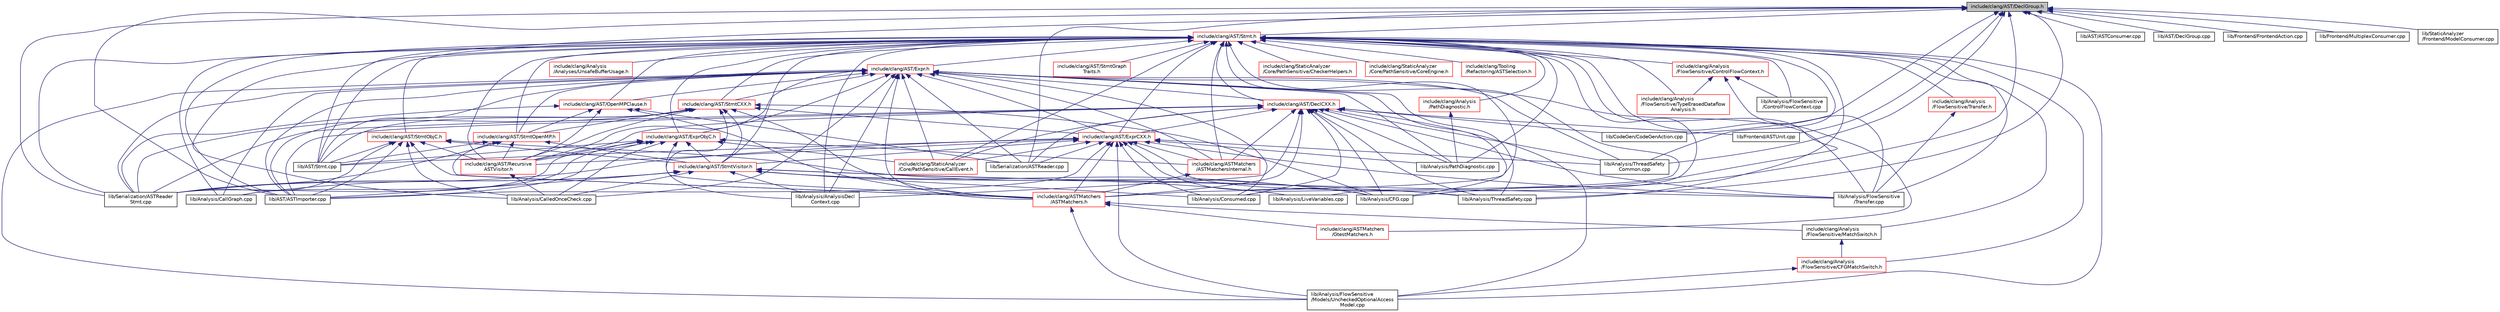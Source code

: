 digraph "include/clang/AST/DeclGroup.h"
{
 // LATEX_PDF_SIZE
  bgcolor="transparent";
  edge [fontname="Helvetica",fontsize="10",labelfontname="Helvetica",labelfontsize="10"];
  node [fontname="Helvetica",fontsize="10",shape=record];
  Node1 [label="include/clang/AST/DeclGroup.h",height=0.2,width=0.4,color="black", fillcolor="grey75", style="filled", fontcolor="black",tooltip=" "];
  Node1 -> Node2 [dir="back",color="midnightblue",fontsize="10",style="solid",fontname="Helvetica"];
  Node2 [label="include/clang/AST/Stmt.h",height=0.2,width=0.4,color="red",URL="$Stmt_8h.html",tooltip=" "];
  Node2 -> Node3 [dir="back",color="midnightblue",fontsize="10",style="solid",fontname="Helvetica"];
  Node3 [label="include/clang/Analysis\l/Analyses/UnsafeBufferUsage.h",height=0.2,width=0.4,color="red",URL="$UnsafeBufferUsage_8h.html",tooltip=" "];
  Node2 -> Node6 [dir="back",color="midnightblue",fontsize="10",style="solid",fontname="Helvetica"];
  Node6 [label="include/clang/Analysis\l/FlowSensitive/CFGMatchSwitch.h",height=0.2,width=0.4,color="red",URL="$CFGMatchSwitch_8h.html",tooltip=" "];
  Node6 -> Node8 [dir="back",color="midnightblue",fontsize="10",style="solid",fontname="Helvetica"];
  Node8 [label="lib/Analysis/FlowSensitive\l/Models/UncheckedOptionalAccess\lModel.cpp",height=0.2,width=0.4,color="black",URL="$UncheckedOptionalAccessModel_8cpp.html",tooltip=" "];
  Node2 -> Node9 [dir="back",color="midnightblue",fontsize="10",style="solid",fontname="Helvetica"];
  Node9 [label="include/clang/Analysis\l/FlowSensitive/ControlFlowContext.h",height=0.2,width=0.4,color="red",URL="$ControlFlowContext_8h.html",tooltip=" "];
  Node9 -> Node21 [dir="back",color="midnightblue",fontsize="10",style="solid",fontname="Helvetica"];
  Node21 [label="include/clang/Analysis\l/FlowSensitive/TypeErasedDataflow\lAnalysis.h",height=0.2,width=0.4,color="red",URL="$TypeErasedDataflowAnalysis_8h.html",tooltip=" "];
  Node9 -> Node24 [dir="back",color="midnightblue",fontsize="10",style="solid",fontname="Helvetica"];
  Node24 [label="lib/Analysis/FlowSensitive\l/ControlFlowContext.cpp",height=0.2,width=0.4,color="black",URL="$ControlFlowContext_8cpp.html",tooltip=" "];
  Node9 -> Node15 [dir="back",color="midnightblue",fontsize="10",style="solid",fontname="Helvetica"];
  Node15 [label="lib/Analysis/FlowSensitive\l/Transfer.cpp",height=0.2,width=0.4,color="black",URL="$Transfer_8cpp.html",tooltip=" "];
  Node2 -> Node18 [dir="back",color="midnightblue",fontsize="10",style="solid",fontname="Helvetica"];
  Node18 [label="include/clang/Analysis\l/FlowSensitive/MatchSwitch.h",height=0.2,width=0.4,color="black",URL="$MatchSwitch_8h.html",tooltip=" "];
  Node18 -> Node6 [dir="back",color="midnightblue",fontsize="10",style="solid",fontname="Helvetica"];
  Node2 -> Node19 [dir="back",color="midnightblue",fontsize="10",style="solid",fontname="Helvetica"];
  Node19 [label="include/clang/Analysis\l/FlowSensitive/Transfer.h",height=0.2,width=0.4,color="red",URL="$Transfer_8h.html",tooltip=" "];
  Node19 -> Node15 [dir="back",color="midnightblue",fontsize="10",style="solid",fontname="Helvetica"];
  Node2 -> Node21 [dir="back",color="midnightblue",fontsize="10",style="solid",fontname="Helvetica"];
  Node2 -> Node25 [dir="back",color="midnightblue",fontsize="10",style="solid",fontname="Helvetica"];
  Node25 [label="include/clang/Analysis\l/PathDiagnostic.h",height=0.2,width=0.4,color="red",URL="$PathDiagnostic_8h.html",tooltip=" "];
  Node25 -> Node247 [dir="back",color="midnightblue",fontsize="10",style="solid",fontname="Helvetica"];
  Node247 [label="lib/Analysis/PathDiagnostic.cpp",height=0.2,width=0.4,color="black",URL="$PathDiagnostic_8cpp.html",tooltip=" "];
  Node2 -> Node248 [dir="back",color="midnightblue",fontsize="10",style="solid",fontname="Helvetica"];
  Node248 [label="include/clang/AST/DeclCXX.h",height=0.2,width=0.4,color="red",URL="$DeclCXX_8h.html",tooltip=" "];
  Node248 -> Node570 [dir="back",color="midnightblue",fontsize="10",style="solid",fontname="Helvetica"];
  Node570 [label="include/clang/AST/ExprCXX.h",height=0.2,width=0.4,color="red",URL="$ExprCXX_8h.html",tooltip=" "];
  Node570 -> Node453 [dir="back",color="midnightblue",fontsize="10",style="solid",fontname="Helvetica"];
  Node453 [label="include/clang/AST/Recursive\lASTVisitor.h",height=0.2,width=0.4,color="red",URL="$RecursiveASTVisitor_8h.html",tooltip=" "];
  Node453 -> Node458 [dir="back",color="midnightblue",fontsize="10",style="solid",fontname="Helvetica"];
  Node458 [label="lib/Analysis/CalledOnceCheck.cpp",height=0.2,width=0.4,color="black",URL="$CalledOnceCheck_8cpp.html",tooltip=" "];
  Node570 -> Node496 [dir="back",color="midnightblue",fontsize="10",style="solid",fontname="Helvetica"];
  Node496 [label="include/clang/AST/StmtVisitor.h",height=0.2,width=0.4,color="red",URL="$StmtVisitor_8h.html",tooltip=" "];
  Node496 -> Node504 [dir="back",color="midnightblue",fontsize="10",style="solid",fontname="Helvetica"];
  Node504 [label="lib/Analysis/AnalysisDecl\lContext.cpp",height=0.2,width=0.4,color="black",URL="$AnalysisDeclContext_8cpp.html",tooltip=" "];
  Node496 -> Node458 [dir="back",color="midnightblue",fontsize="10",style="solid",fontname="Helvetica"];
  Node496 -> Node455 [dir="back",color="midnightblue",fontsize="10",style="solid",fontname="Helvetica"];
  Node455 [label="lib/Analysis/CallGraph.cpp",height=0.2,width=0.4,color="black",URL="$CallGraph_8cpp.html",tooltip=" "];
  Node496 -> Node505 [dir="back",color="midnightblue",fontsize="10",style="solid",fontname="Helvetica"];
  Node505 [label="lib/Analysis/CFG.cpp",height=0.2,width=0.4,color="black",URL="$CFG_8cpp.html",tooltip=" "];
  Node496 -> Node506 [dir="back",color="midnightblue",fontsize="10",style="solid",fontname="Helvetica"];
  Node506 [label="lib/Analysis/Consumed.cpp",height=0.2,width=0.4,color="black",URL="$Consumed_8cpp.html",tooltip=" "];
  Node496 -> Node15 [dir="back",color="midnightblue",fontsize="10",style="solid",fontname="Helvetica"];
  Node496 -> Node507 [dir="back",color="midnightblue",fontsize="10",style="solid",fontname="Helvetica"];
  Node507 [label="lib/Analysis/LiveVariables.cpp",height=0.2,width=0.4,color="black",URL="$LiveVariables_8cpp.html",tooltip=" "];
  Node496 -> Node508 [dir="back",color="midnightblue",fontsize="10",style="solid",fontname="Helvetica"];
  Node508 [label="lib/Analysis/ThreadSafety.cpp",height=0.2,width=0.4,color="black",URL="$ThreadSafety_8cpp.html",tooltip=" "];
  Node496 -> Node446 [dir="back",color="midnightblue",fontsize="10",style="solid",fontname="Helvetica"];
  Node446 [label="lib/AST/ASTImporter.cpp",height=0.2,width=0.4,color="black",URL="$ASTImporter_8cpp.html",tooltip=" "];
  Node496 -> Node490 [dir="back",color="midnightblue",fontsize="10",style="solid",fontname="Helvetica"];
  Node490 [label="lib/Serialization/ASTReader\lStmt.cpp",height=0.2,width=0.4,color="black",URL="$ASTReaderStmt_8cpp.html",tooltip=" "];
  Node570 -> Node292 [dir="back",color="midnightblue",fontsize="10",style="solid",fontname="Helvetica"];
  Node292 [label="include/clang/ASTMatchers\l/ASTMatchers.h",height=0.2,width=0.4,color="red",URL="$ASTMatchers_8h.html",tooltip=" "];
  Node292 -> Node18 [dir="back",color="midnightblue",fontsize="10",style="solid",fontname="Helvetica"];
  Node292 -> Node321 [dir="back",color="midnightblue",fontsize="10",style="solid",fontname="Helvetica"];
  Node321 [label="include/clang/ASTMatchers\l/GtestMatchers.h",height=0.2,width=0.4,color="red",URL="$GtestMatchers_8h.html",tooltip=" "];
  Node292 -> Node8 [dir="back",color="midnightblue",fontsize="10",style="solid",fontname="Helvetica"];
  Node570 -> Node327 [dir="back",color="midnightblue",fontsize="10",style="solid",fontname="Helvetica"];
  Node327 [label="include/clang/ASTMatchers\l/ASTMatchersInternal.h",height=0.2,width=0.4,color="red",URL="$ASTMatchersInternal_8h.html",tooltip=" "];
  Node327 -> Node292 [dir="back",color="midnightblue",fontsize="10",style="solid",fontname="Helvetica"];
  Node570 -> Node71 [dir="back",color="midnightblue",fontsize="10",style="solid",fontname="Helvetica"];
  Node71 [label="include/clang/StaticAnalyzer\l/Core/PathSensitive/CallEvent.h",height=0.2,width=0.4,color="red",URL="$CallEvent_8h.html",tooltip=" "];
  Node570 -> Node505 [dir="back",color="midnightblue",fontsize="10",style="solid",fontname="Helvetica"];
  Node570 -> Node506 [dir="back",color="midnightblue",fontsize="10",style="solid",fontname="Helvetica"];
  Node570 -> Node8 [dir="back",color="midnightblue",fontsize="10",style="solid",fontname="Helvetica"];
  Node570 -> Node15 [dir="back",color="midnightblue",fontsize="10",style="solid",fontname="Helvetica"];
  Node570 -> Node247 [dir="back",color="midnightblue",fontsize="10",style="solid",fontname="Helvetica"];
  Node570 -> Node508 [dir="back",color="midnightblue",fontsize="10",style="solid",fontname="Helvetica"];
  Node570 -> Node578 [dir="back",color="midnightblue",fontsize="10",style="solid",fontname="Helvetica"];
  Node578 [label="lib/Analysis/ThreadSafety\lCommon.cpp",height=0.2,width=0.4,color="black",URL="$ThreadSafetyCommon_8cpp.html",tooltip=" "];
  Node570 -> Node446 [dir="back",color="midnightblue",fontsize="10",style="solid",fontname="Helvetica"];
  Node570 -> Node569 [dir="back",color="midnightblue",fontsize="10",style="solid",fontname="Helvetica"];
  Node569 [label="lib/AST/Stmt.cpp",height=0.2,width=0.4,color="black",URL="$Stmt_8cpp.html",tooltip=" "];
  Node570 -> Node485 [dir="back",color="midnightblue",fontsize="10",style="solid",fontname="Helvetica"];
  Node485 [label="lib/Serialization/ASTReader.cpp",height=0.2,width=0.4,color="black",URL="$ASTReader_8cpp.html",tooltip=" "];
  Node570 -> Node490 [dir="back",color="midnightblue",fontsize="10",style="solid",fontname="Helvetica"];
  Node248 -> Node453 [dir="back",color="midnightblue",fontsize="10",style="solid",fontname="Helvetica"];
  Node248 -> Node292 [dir="back",color="midnightblue",fontsize="10",style="solid",fontname="Helvetica"];
  Node248 -> Node327 [dir="back",color="midnightblue",fontsize="10",style="solid",fontname="Helvetica"];
  Node248 -> Node71 [dir="back",color="midnightblue",fontsize="10",style="solid",fontname="Helvetica"];
  Node248 -> Node504 [dir="back",color="midnightblue",fontsize="10",style="solid",fontname="Helvetica"];
  Node248 -> Node505 [dir="back",color="midnightblue",fontsize="10",style="solid",fontname="Helvetica"];
  Node248 -> Node506 [dir="back",color="midnightblue",fontsize="10",style="solid",fontname="Helvetica"];
  Node248 -> Node8 [dir="back",color="midnightblue",fontsize="10",style="solid",fontname="Helvetica"];
  Node248 -> Node15 [dir="back",color="midnightblue",fontsize="10",style="solid",fontname="Helvetica"];
  Node248 -> Node247 [dir="back",color="midnightblue",fontsize="10",style="solid",fontname="Helvetica"];
  Node248 -> Node508 [dir="back",color="midnightblue",fontsize="10",style="solid",fontname="Helvetica"];
  Node248 -> Node578 [dir="back",color="midnightblue",fontsize="10",style="solid",fontname="Helvetica"];
  Node248 -> Node446 [dir="back",color="midnightblue",fontsize="10",style="solid",fontname="Helvetica"];
  Node248 -> Node36 [dir="back",color="midnightblue",fontsize="10",style="solid",fontname="Helvetica"];
  Node36 [label="lib/CodeGen/CodeGenAction.cpp",height=0.2,width=0.4,color="black",URL="$CodeGenAction_8cpp.html",tooltip=" "];
  Node248 -> Node41 [dir="back",color="midnightblue",fontsize="10",style="solid",fontname="Helvetica"];
  Node41 [label="lib/Frontend/ASTUnit.cpp",height=0.2,width=0.4,color="black",URL="$ASTUnit_8cpp.html",tooltip=" "];
  Node248 -> Node485 [dir="back",color="midnightblue",fontsize="10",style="solid",fontname="Helvetica"];
  Node248 -> Node490 [dir="back",color="midnightblue",fontsize="10",style="solid",fontname="Helvetica"];
  Node2 -> Node751 [dir="back",color="midnightblue",fontsize="10",style="solid",fontname="Helvetica"];
  Node751 [label="include/clang/AST/Expr.h",height=0.2,width=0.4,color="red",URL="$Expr_8h.html",tooltip=" "];
  Node751 -> Node248 [dir="back",color="midnightblue",fontsize="10",style="solid",fontname="Helvetica"];
  Node751 -> Node570 [dir="back",color="midnightblue",fontsize="10",style="solid",fontname="Helvetica"];
  Node751 -> Node757 [dir="back",color="midnightblue",fontsize="10",style="solid",fontname="Helvetica"];
  Node757 [label="include/clang/AST/ExprObjC.h",height=0.2,width=0.4,color="red",URL="$ExprObjC_8h.html",tooltip=" "];
  Node757 -> Node453 [dir="back",color="midnightblue",fontsize="10",style="solid",fontname="Helvetica"];
  Node757 -> Node496 [dir="back",color="midnightblue",fontsize="10",style="solid",fontname="Helvetica"];
  Node757 -> Node292 [dir="back",color="midnightblue",fontsize="10",style="solid",fontname="Helvetica"];
  Node757 -> Node327 [dir="back",color="midnightblue",fontsize="10",style="solid",fontname="Helvetica"];
  Node757 -> Node71 [dir="back",color="midnightblue",fontsize="10",style="solid",fontname="Helvetica"];
  Node757 -> Node458 [dir="back",color="midnightblue",fontsize="10",style="solid",fontname="Helvetica"];
  Node757 -> Node455 [dir="back",color="midnightblue",fontsize="10",style="solid",fontname="Helvetica"];
  Node757 -> Node446 [dir="back",color="midnightblue",fontsize="10",style="solid",fontname="Helvetica"];
  Node757 -> Node569 [dir="back",color="midnightblue",fontsize="10",style="solid",fontname="Helvetica"];
  Node757 -> Node490 [dir="back",color="midnightblue",fontsize="10",style="solid",fontname="Helvetica"];
  Node751 -> Node761 [dir="back",color="midnightblue",fontsize="10",style="solid",fontname="Helvetica"];
  Node761 [label="include/clang/AST/OpenMPClause.h",height=0.2,width=0.4,color="red",URL="$OpenMPClause_8h.html",tooltip=" "];
  Node761 -> Node453 [dir="back",color="midnightblue",fontsize="10",style="solid",fontname="Helvetica"];
  Node761 -> Node762 [dir="back",color="midnightblue",fontsize="10",style="solid",fontname="Helvetica"];
  Node762 [label="include/clang/AST/StmtOpenMP.h",height=0.2,width=0.4,color="red",URL="$StmtOpenMP_8h.html",tooltip=" "];
  Node762 -> Node453 [dir="back",color="midnightblue",fontsize="10",style="solid",fontname="Helvetica"];
  Node762 -> Node496 [dir="back",color="midnightblue",fontsize="10",style="solid",fontname="Helvetica"];
  Node762 -> Node292 [dir="back",color="midnightblue",fontsize="10",style="solid",fontname="Helvetica"];
  Node762 -> Node569 [dir="back",color="midnightblue",fontsize="10",style="solid",fontname="Helvetica"];
  Node762 -> Node490 [dir="back",color="midnightblue",fontsize="10",style="solid",fontname="Helvetica"];
  Node761 -> Node292 [dir="back",color="midnightblue",fontsize="10",style="solid",fontname="Helvetica"];
  Node761 -> Node485 [dir="back",color="midnightblue",fontsize="10",style="solid",fontname="Helvetica"];
  Node761 -> Node490 [dir="back",color="midnightblue",fontsize="10",style="solid",fontname="Helvetica"];
  Node751 -> Node453 [dir="back",color="midnightblue",fontsize="10",style="solid",fontname="Helvetica"];
  Node751 -> Node766 [dir="back",color="midnightblue",fontsize="10",style="solid",fontname="Helvetica"];
  Node766 [label="include/clang/AST/StmtCXX.h",height=0.2,width=0.4,color="red",URL="$StmtCXX_8h.html",tooltip=" "];
  Node766 -> Node570 [dir="back",color="midnightblue",fontsize="10",style="solid",fontname="Helvetica"];
  Node766 -> Node453 [dir="back",color="midnightblue",fontsize="10",style="solid",fontname="Helvetica"];
  Node766 -> Node762 [dir="back",color="midnightblue",fontsize="10",style="solid",fontname="Helvetica"];
  Node766 -> Node496 [dir="back",color="midnightblue",fontsize="10",style="solid",fontname="Helvetica"];
  Node766 -> Node292 [dir="back",color="midnightblue",fontsize="10",style="solid",fontname="Helvetica"];
  Node766 -> Node504 [dir="back",color="midnightblue",fontsize="10",style="solid",fontname="Helvetica"];
  Node766 -> Node505 [dir="back",color="midnightblue",fontsize="10",style="solid",fontname="Helvetica"];
  Node766 -> Node446 [dir="back",color="midnightblue",fontsize="10",style="solid",fontname="Helvetica"];
  Node766 -> Node569 [dir="back",color="midnightblue",fontsize="10",style="solid",fontname="Helvetica"];
  Node766 -> Node490 [dir="back",color="midnightblue",fontsize="10",style="solid",fontname="Helvetica"];
  Node751 -> Node762 [dir="back",color="midnightblue",fontsize="10",style="solid",fontname="Helvetica"];
  Node751 -> Node292 [dir="back",color="midnightblue",fontsize="10",style="solid",fontname="Helvetica"];
  Node751 -> Node327 [dir="back",color="midnightblue",fontsize="10",style="solid",fontname="Helvetica"];
  Node751 -> Node71 [dir="back",color="midnightblue",fontsize="10",style="solid",fontname="Helvetica"];
  Node751 -> Node504 [dir="back",color="midnightblue",fontsize="10",style="solid",fontname="Helvetica"];
  Node751 -> Node458 [dir="back",color="midnightblue",fontsize="10",style="solid",fontname="Helvetica"];
  Node751 -> Node455 [dir="back",color="midnightblue",fontsize="10",style="solid",fontname="Helvetica"];
  Node751 -> Node505 [dir="back",color="midnightblue",fontsize="10",style="solid",fontname="Helvetica"];
  Node751 -> Node506 [dir="back",color="midnightblue",fontsize="10",style="solid",fontname="Helvetica"];
  Node751 -> Node8 [dir="back",color="midnightblue",fontsize="10",style="solid",fontname="Helvetica"];
  Node751 -> Node15 [dir="back",color="midnightblue",fontsize="10",style="solid",fontname="Helvetica"];
  Node751 -> Node247 [dir="back",color="midnightblue",fontsize="10",style="solid",fontname="Helvetica"];
  Node751 -> Node508 [dir="back",color="midnightblue",fontsize="10",style="solid",fontname="Helvetica"];
  Node751 -> Node578 [dir="back",color="midnightblue",fontsize="10",style="solid",fontname="Helvetica"];
  Node751 -> Node446 [dir="back",color="midnightblue",fontsize="10",style="solid",fontname="Helvetica"];
  Node751 -> Node569 [dir="back",color="midnightblue",fontsize="10",style="solid",fontname="Helvetica"];
  Node751 -> Node485 [dir="back",color="midnightblue",fontsize="10",style="solid",fontname="Helvetica"];
  Node751 -> Node490 [dir="back",color="midnightblue",fontsize="10",style="solid",fontname="Helvetica"];
  Node2 -> Node570 [dir="back",color="midnightblue",fontsize="10",style="solid",fontname="Helvetica"];
  Node2 -> Node757 [dir="back",color="midnightblue",fontsize="10",style="solid",fontname="Helvetica"];
  Node2 -> Node761 [dir="back",color="midnightblue",fontsize="10",style="solid",fontname="Helvetica"];
  Node2 -> Node453 [dir="back",color="midnightblue",fontsize="10",style="solid",fontname="Helvetica"];
  Node2 -> Node766 [dir="back",color="midnightblue",fontsize="10",style="solid",fontname="Helvetica"];
  Node2 -> Node788 [dir="back",color="midnightblue",fontsize="10",style="solid",fontname="Helvetica"];
  Node788 [label="include/clang/AST/StmtGraph\lTraits.h",height=0.2,width=0.4,color="red",URL="$StmtGraphTraits_8h.html",tooltip=" "];
  Node2 -> Node790 [dir="back",color="midnightblue",fontsize="10",style="solid",fontname="Helvetica"];
  Node790 [label="include/clang/AST/StmtObjC.h",height=0.2,width=0.4,color="red",URL="$StmtObjC_8h.html",tooltip=" "];
  Node790 -> Node453 [dir="back",color="midnightblue",fontsize="10",style="solid",fontname="Helvetica"];
  Node790 -> Node496 [dir="back",color="midnightblue",fontsize="10",style="solid",fontname="Helvetica"];
  Node790 -> Node292 [dir="back",color="midnightblue",fontsize="10",style="solid",fontname="Helvetica"];
  Node790 -> Node458 [dir="back",color="midnightblue",fontsize="10",style="solid",fontname="Helvetica"];
  Node790 -> Node505 [dir="back",color="midnightblue",fontsize="10",style="solid",fontname="Helvetica"];
  Node790 -> Node446 [dir="back",color="midnightblue",fontsize="10",style="solid",fontname="Helvetica"];
  Node790 -> Node569 [dir="back",color="midnightblue",fontsize="10",style="solid",fontname="Helvetica"];
  Node790 -> Node490 [dir="back",color="midnightblue",fontsize="10",style="solid",fontname="Helvetica"];
  Node2 -> Node762 [dir="back",color="midnightblue",fontsize="10",style="solid",fontname="Helvetica"];
  Node2 -> Node496 [dir="back",color="midnightblue",fontsize="10",style="solid",fontname="Helvetica"];
  Node2 -> Node292 [dir="back",color="midnightblue",fontsize="10",style="solid",fontname="Helvetica"];
  Node2 -> Node327 [dir="back",color="midnightblue",fontsize="10",style="solid",fontname="Helvetica"];
  Node2 -> Node321 [dir="back",color="midnightblue",fontsize="10",style="solid",fontname="Helvetica"];
  Node2 -> Node71 [dir="back",color="midnightblue",fontsize="10",style="solid",fontname="Helvetica"];
  Node2 -> Node791 [dir="back",color="midnightblue",fontsize="10",style="solid",fontname="Helvetica"];
  Node791 [label="include/clang/StaticAnalyzer\l/Core/PathSensitive/CheckerHelpers.h",height=0.2,width=0.4,color="red",URL="$CheckerHelpers_8h.html",tooltip=" "];
  Node2 -> Node232 [dir="back",color="midnightblue",fontsize="10",style="solid",fontname="Helvetica"];
  Node232 [label="include/clang/StaticAnalyzer\l/Core/PathSensitive/CoreEngine.h",height=0.2,width=0.4,color="red",URL="$CoreEngine_8h.html",tooltip=" "];
  Node2 -> Node331 [dir="back",color="midnightblue",fontsize="10",style="solid",fontname="Helvetica"];
  Node331 [label="include/clang/Tooling\l/Refactoring/ASTSelection.h",height=0.2,width=0.4,color="red",URL="$ASTSelection_8h.html",tooltip=" "];
  Node2 -> Node504 [dir="back",color="midnightblue",fontsize="10",style="solid",fontname="Helvetica"];
  Node2 -> Node458 [dir="back",color="midnightblue",fontsize="10",style="solid",fontname="Helvetica"];
  Node2 -> Node455 [dir="back",color="midnightblue",fontsize="10",style="solid",fontname="Helvetica"];
  Node2 -> Node505 [dir="back",color="midnightblue",fontsize="10",style="solid",fontname="Helvetica"];
  Node2 -> Node506 [dir="back",color="midnightblue",fontsize="10",style="solid",fontname="Helvetica"];
  Node2 -> Node24 [dir="back",color="midnightblue",fontsize="10",style="solid",fontname="Helvetica"];
  Node2 -> Node8 [dir="back",color="midnightblue",fontsize="10",style="solid",fontname="Helvetica"];
  Node2 -> Node15 [dir="back",color="midnightblue",fontsize="10",style="solid",fontname="Helvetica"];
  Node2 -> Node507 [dir="back",color="midnightblue",fontsize="10",style="solid",fontname="Helvetica"];
  Node2 -> Node247 [dir="back",color="midnightblue",fontsize="10",style="solid",fontname="Helvetica"];
  Node2 -> Node508 [dir="back",color="midnightblue",fontsize="10",style="solid",fontname="Helvetica"];
  Node2 -> Node578 [dir="back",color="midnightblue",fontsize="10",style="solid",fontname="Helvetica"];
  Node2 -> Node446 [dir="back",color="midnightblue",fontsize="10",style="solid",fontname="Helvetica"];
  Node2 -> Node569 [dir="back",color="midnightblue",fontsize="10",style="solid",fontname="Helvetica"];
  Node2 -> Node490 [dir="back",color="midnightblue",fontsize="10",style="solid",fontname="Helvetica"];
  Node1 -> Node505 [dir="back",color="midnightblue",fontsize="10",style="solid",fontname="Helvetica"];
  Node1 -> Node508 [dir="back",color="midnightblue",fontsize="10",style="solid",fontname="Helvetica"];
  Node1 -> Node578 [dir="back",color="midnightblue",fontsize="10",style="solid",fontname="Helvetica"];
  Node1 -> Node796 [dir="back",color="midnightblue",fontsize="10",style="solid",fontname="Helvetica"];
  Node796 [label="lib/AST/ASTConsumer.cpp",height=0.2,width=0.4,color="black",URL="$ASTConsumer_8cpp.html",tooltip=" "];
  Node1 -> Node446 [dir="back",color="midnightblue",fontsize="10",style="solid",fontname="Helvetica"];
  Node1 -> Node797 [dir="back",color="midnightblue",fontsize="10",style="solid",fontname="Helvetica"];
  Node797 [label="lib/AST/DeclGroup.cpp",height=0.2,width=0.4,color="black",URL="$DeclGroup_8cpp.html",tooltip=" "];
  Node1 -> Node569 [dir="back",color="midnightblue",fontsize="10",style="solid",fontname="Helvetica"];
  Node1 -> Node36 [dir="back",color="midnightblue",fontsize="10",style="solid",fontname="Helvetica"];
  Node1 -> Node41 [dir="back",color="midnightblue",fontsize="10",style="solid",fontname="Helvetica"];
  Node1 -> Node45 [dir="back",color="midnightblue",fontsize="10",style="solid",fontname="Helvetica"];
  Node45 [label="lib/Frontend/FrontendAction.cpp",height=0.2,width=0.4,color="black",URL="$FrontendAction_8cpp.html",tooltip=" "];
  Node1 -> Node798 [dir="back",color="midnightblue",fontsize="10",style="solid",fontname="Helvetica"];
  Node798 [label="lib/Frontend/MultiplexConsumer.cpp",height=0.2,width=0.4,color="black",URL="$MultiplexConsumer_8cpp.html",tooltip=" "];
  Node1 -> Node485 [dir="back",color="midnightblue",fontsize="10",style="solid",fontname="Helvetica"];
  Node1 -> Node490 [dir="back",color="midnightblue",fontsize="10",style="solid",fontname="Helvetica"];
  Node1 -> Node799 [dir="back",color="midnightblue",fontsize="10",style="solid",fontname="Helvetica"];
  Node799 [label="lib/StaticAnalyzer\l/Frontend/ModelConsumer.cpp",height=0.2,width=0.4,color="black",URL="$ModelConsumer_8cpp.html",tooltip=" "];
}
